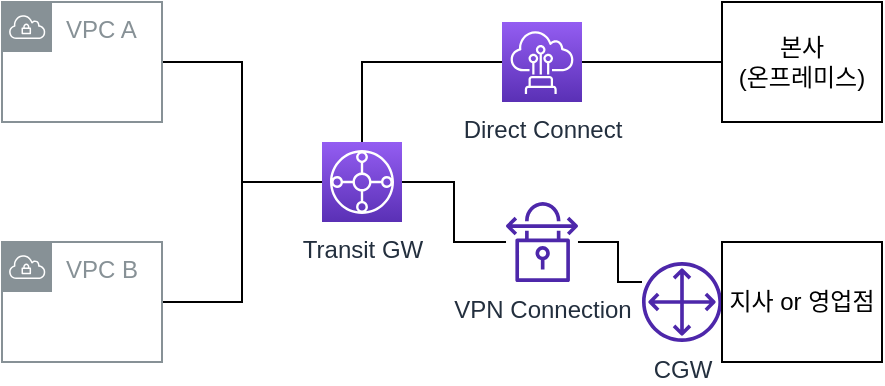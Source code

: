 <mxfile version="20.8.10" type="device"><diagram name="페이지-1" id="1eg1LhW1hJQNKFWb05R3"><mxGraphModel dx="1114" dy="894" grid="1" gridSize="10" guides="1" tooltips="1" connect="1" arrows="1" fold="1" page="1" pageScale="1" pageWidth="827" pageHeight="1169" math="0" shadow="0"><root><mxCell id="0"/><mxCell id="1" parent="0"/><mxCell id="BakjU0ixo50BAH_3p6s8-13" style="edgeStyle=orthogonalEdgeStyle;rounded=0;orthogonalLoop=1;jettySize=auto;html=1;entryX=0;entryY=0.5;entryDx=0;entryDy=0;entryPerimeter=0;endArrow=none;endFill=0;" edge="1" parent="1" source="BakjU0ixo50BAH_3p6s8-1" target="BakjU0ixo50BAH_3p6s8-2"><mxGeometry relative="1" as="geometry"><Array as="points"><mxPoint x="300" y="210"/></Array></mxGeometry></mxCell><mxCell id="BakjU0ixo50BAH_3p6s8-1" value="Transit GW" style="sketch=0;points=[[0,0,0],[0.25,0,0],[0.5,0,0],[0.75,0,0],[1,0,0],[0,1,0],[0.25,1,0],[0.5,1,0],[0.75,1,0],[1,1,0],[0,0.25,0],[0,0.5,0],[0,0.75,0],[1,0.25,0],[1,0.5,0],[1,0.75,0]];outlineConnect=0;fontColor=#232F3E;gradientColor=#945DF2;gradientDirection=north;fillColor=#5A30B5;strokeColor=#ffffff;dashed=0;verticalLabelPosition=bottom;verticalAlign=top;align=center;html=1;fontSize=12;fontStyle=0;aspect=fixed;shape=mxgraph.aws4.resourceIcon;resIcon=mxgraph.aws4.transit_gateway;" vertex="1" parent="1"><mxGeometry x="280" y="250" width="40" height="40" as="geometry"/></mxCell><mxCell id="BakjU0ixo50BAH_3p6s8-14" style="edgeStyle=orthogonalEdgeStyle;rounded=0;orthogonalLoop=1;jettySize=auto;html=1;entryX=0;entryY=0.5;entryDx=0;entryDy=0;endArrow=none;endFill=0;" edge="1" parent="1" source="BakjU0ixo50BAH_3p6s8-2" target="BakjU0ixo50BAH_3p6s8-9"><mxGeometry relative="1" as="geometry"/></mxCell><mxCell id="BakjU0ixo50BAH_3p6s8-2" value="Direct Connect" style="sketch=0;points=[[0,0,0],[0.25,0,0],[0.5,0,0],[0.75,0,0],[1,0,0],[0,1,0],[0.25,1,0],[0.5,1,0],[0.75,1,0],[1,1,0],[0,0.25,0],[0,0.5,0],[0,0.75,0],[1,0.25,0],[1,0.5,0],[1,0.75,0]];outlineConnect=0;fontColor=#232F3E;gradientColor=#945DF2;gradientDirection=north;fillColor=#5A30B5;strokeColor=#ffffff;dashed=0;verticalLabelPosition=bottom;verticalAlign=top;align=center;html=1;fontSize=12;fontStyle=0;aspect=fixed;shape=mxgraph.aws4.resourceIcon;resIcon=mxgraph.aws4.direct_connect;" vertex="1" parent="1"><mxGeometry x="370" y="190" width="40" height="40" as="geometry"/></mxCell><mxCell id="BakjU0ixo50BAH_3p6s8-11" style="edgeStyle=orthogonalEdgeStyle;rounded=0;orthogonalLoop=1;jettySize=auto;html=1;entryX=0;entryY=0.5;entryDx=0;entryDy=0;entryPerimeter=0;endArrow=none;endFill=0;" edge="1" parent="1" source="BakjU0ixo50BAH_3p6s8-3" target="BakjU0ixo50BAH_3p6s8-1"><mxGeometry relative="1" as="geometry"/></mxCell><mxCell id="BakjU0ixo50BAH_3p6s8-3" value="VPC A" style="sketch=0;outlineConnect=0;gradientColor=none;html=1;whiteSpace=wrap;fontSize=12;fontStyle=0;shape=mxgraph.aws4.group;grIcon=mxgraph.aws4.group_vpc;strokeColor=#879196;fillColor=none;verticalAlign=top;align=left;spacingLeft=30;fontColor=#879196;dashed=0;" vertex="1" parent="1"><mxGeometry x="120" y="180" width="80" height="60" as="geometry"/></mxCell><mxCell id="BakjU0ixo50BAH_3p6s8-12" style="edgeStyle=orthogonalEdgeStyle;rounded=0;orthogonalLoop=1;jettySize=auto;html=1;entryX=0;entryY=0.5;entryDx=0;entryDy=0;entryPerimeter=0;endArrow=none;endFill=0;" edge="1" parent="1" source="BakjU0ixo50BAH_3p6s8-4" target="BakjU0ixo50BAH_3p6s8-1"><mxGeometry relative="1" as="geometry"/></mxCell><mxCell id="BakjU0ixo50BAH_3p6s8-4" value="VPC B" style="sketch=0;outlineConnect=0;gradientColor=none;html=1;whiteSpace=wrap;fontSize=12;fontStyle=0;shape=mxgraph.aws4.group;grIcon=mxgraph.aws4.group_vpc;strokeColor=#879196;fillColor=none;verticalAlign=top;align=left;spacingLeft=30;fontColor=#879196;dashed=0;" vertex="1" parent="1"><mxGeometry x="120" y="300" width="80" height="60" as="geometry"/></mxCell><mxCell id="BakjU0ixo50BAH_3p6s8-6" value="CGW" style="sketch=0;outlineConnect=0;fontColor=#232F3E;gradientColor=none;fillColor=#4D27AA;strokeColor=none;dashed=0;verticalLabelPosition=bottom;verticalAlign=top;align=center;html=1;fontSize=12;fontStyle=0;aspect=fixed;pointerEvents=1;shape=mxgraph.aws4.customer_gateway;" vertex="1" parent="1"><mxGeometry x="440" y="310" width="40" height="40" as="geometry"/></mxCell><mxCell id="BakjU0ixo50BAH_3p6s8-9" value="본사&lt;br&gt;(온프레미스)" style="rounded=0;whiteSpace=wrap;html=1;" vertex="1" parent="1"><mxGeometry x="480" y="180" width="80" height="60" as="geometry"/></mxCell><mxCell id="BakjU0ixo50BAH_3p6s8-10" value="지사 or 영업점" style="rounded=0;whiteSpace=wrap;html=1;" vertex="1" parent="1"><mxGeometry x="480" y="300" width="80" height="60" as="geometry"/></mxCell><mxCell id="BakjU0ixo50BAH_3p6s8-16" value="" style="edgeStyle=orthogonalEdgeStyle;rounded=0;orthogonalLoop=1;jettySize=auto;html=1;entryX=0;entryY=0.5;entryDx=0;entryDy=0;endArrow=none;endFill=0;" edge="1" parent="1" source="BakjU0ixo50BAH_3p6s8-1" target="BakjU0ixo50BAH_3p6s8-7"><mxGeometry relative="1" as="geometry"><mxPoint x="320" y="270" as="sourcePoint"/><mxPoint x="480" y="330" as="targetPoint"/></mxGeometry></mxCell><mxCell id="BakjU0ixo50BAH_3p6s8-18" style="edgeStyle=orthogonalEdgeStyle;rounded=0;orthogonalLoop=1;jettySize=auto;html=1;endArrow=none;endFill=0;" edge="1" parent="1" source="BakjU0ixo50BAH_3p6s8-7" target="BakjU0ixo50BAH_3p6s8-6"><mxGeometry relative="1" as="geometry"><Array as="points"><mxPoint x="428" y="300"/><mxPoint x="428" y="320"/></Array></mxGeometry></mxCell><mxCell id="BakjU0ixo50BAH_3p6s8-7" value="VPN Connection" style="sketch=0;outlineConnect=0;fontColor=#232F3E;gradientColor=none;fillColor=#4D27AA;strokeColor=none;dashed=0;verticalLabelPosition=bottom;verticalAlign=top;align=center;html=1;fontSize=12;fontStyle=0;pointerEvents=1;shape=mxgraph.aws4.vpn_connection;" vertex="1" parent="1"><mxGeometry x="370" y="280" width="40" height="40" as="geometry"/></mxCell></root></mxGraphModel></diagram></mxfile>